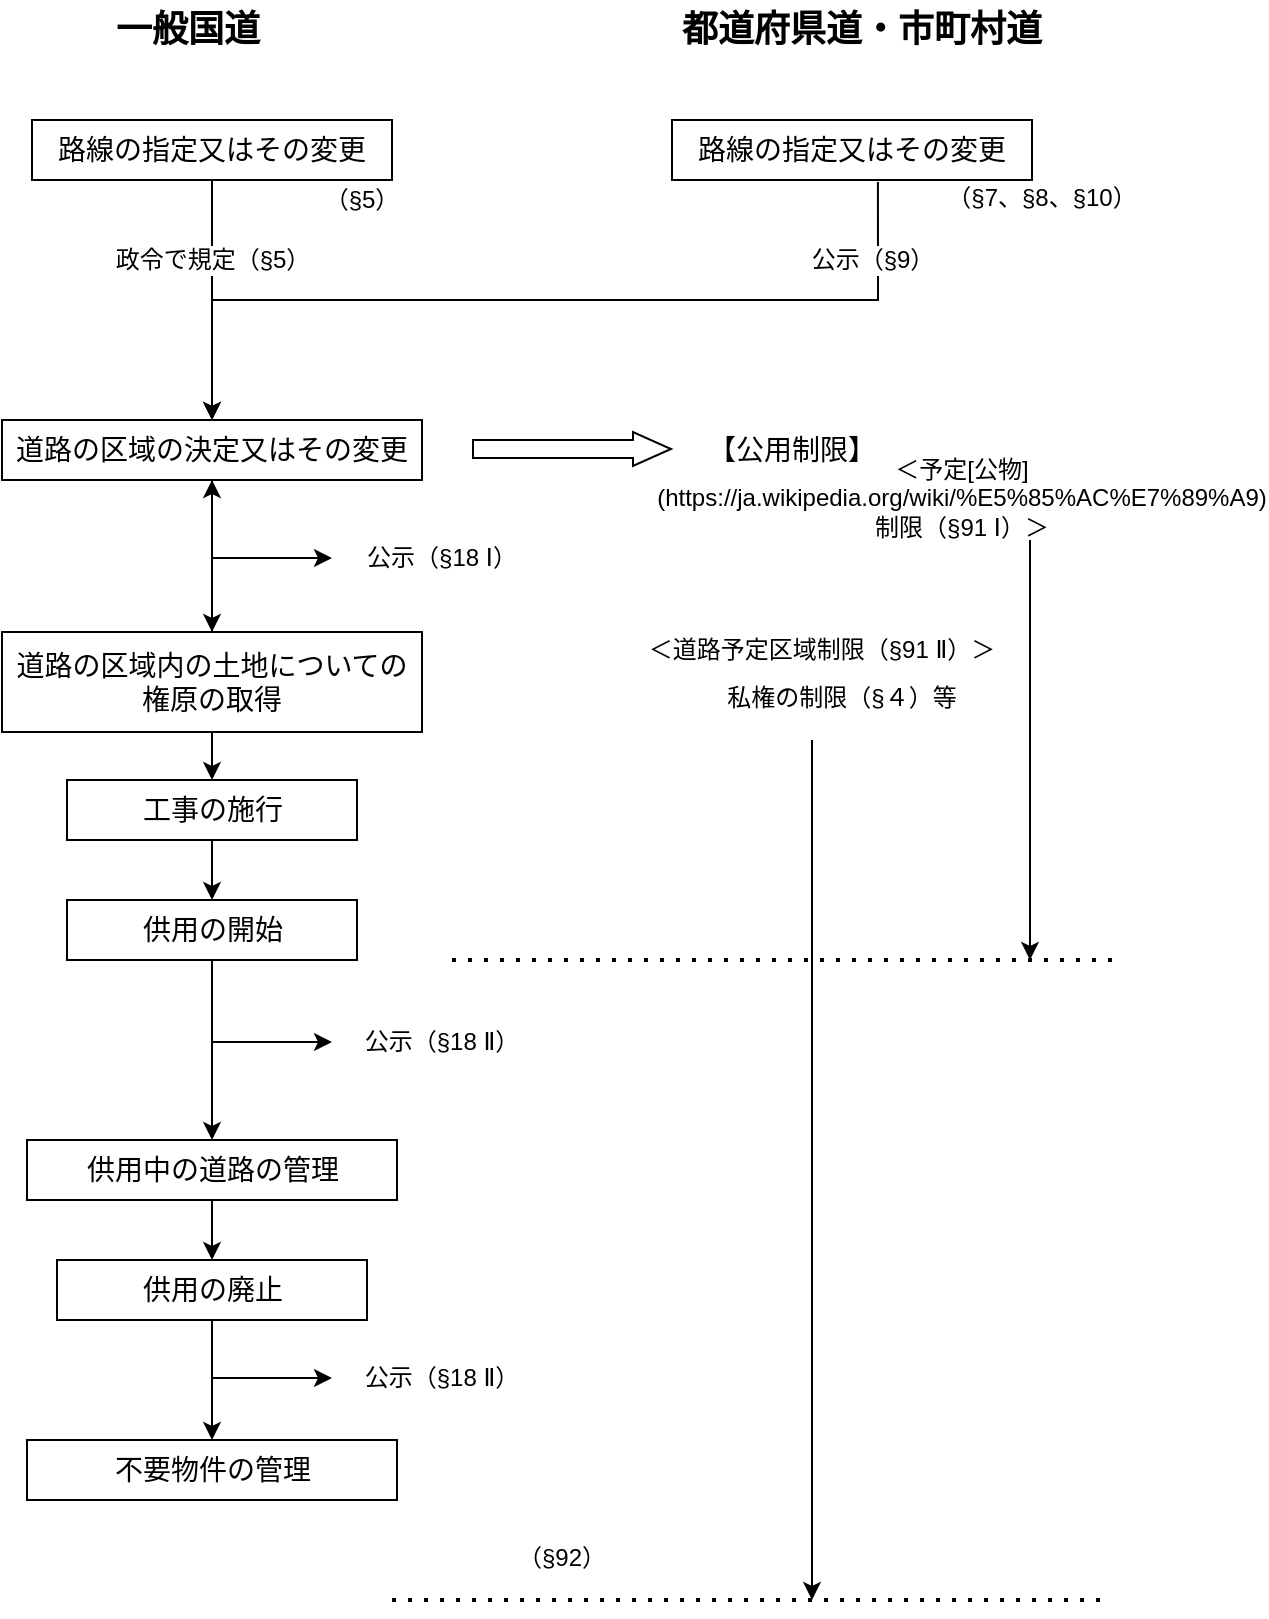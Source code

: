 <mxfile version="22.0.4" type="google">
  <diagram name="Page-1" id="LNDbYZr5bBlh9pclEteb">
    <mxGraphModel grid="1" page="1" gridSize="10" guides="1" tooltips="1" connect="1" arrows="1" fold="1" pageScale="1" pageWidth="750" pageHeight="869" math="0" shadow="0">
      <root>
        <mxCell id="0" />
        <mxCell id="1" parent="0" />
        <mxCell id="w_APZHpEXX284L3Ab1yA-1" value="一般国道" style="rounded=0;whiteSpace=wrap;html=1;fillColor=none;strokeColor=none;fontSize=18;fontStyle=1" vertex="1" parent="1">
          <mxGeometry x="157.5" y="30" width="120" height="30" as="geometry" />
        </mxCell>
        <mxCell id="w_APZHpEXX284L3Ab1yA-2" value="都道府県道・市町村道" style="rounded=0;whiteSpace=wrap;html=1;fillColor=none;strokeColor=none;fontSize=18;fontStyle=1" vertex="1" parent="1">
          <mxGeometry x="450" y="30" width="210" height="30" as="geometry" />
        </mxCell>
        <mxCell id="w_APZHpEXX284L3Ab1yA-3" value="路線の指定又はその変更" style="rounded=0;whiteSpace=wrap;html=1;fontSize=14;" vertex="1" parent="1">
          <mxGeometry x="140" y="90" width="180" height="30" as="geometry" />
        </mxCell>
        <mxCell id="w_APZHpEXX284L3Ab1yA-4" value="路線の指定又はその変更" style="rounded=0;whiteSpace=wrap;html=1;fontSize=14;" vertex="1" parent="1">
          <mxGeometry x="460" y="90" width="180" height="30" as="geometry" />
        </mxCell>
        <mxCell id="w_APZHpEXX284L3Ab1yA-5" value="道路の区域の決定又はその変更" style="rounded=0;whiteSpace=wrap;html=1;fontSize=14;" vertex="1" parent="1">
          <mxGeometry x="125" y="240" width="210" height="30" as="geometry" />
        </mxCell>
        <mxCell id="w_APZHpEXX284L3Ab1yA-28" value="" style="edgeStyle=orthogonalEdgeStyle;rounded=0;orthogonalLoop=1;jettySize=auto;html=1;" edge="1" parent="1" source="w_APZHpEXX284L3Ab1yA-6" target="w_APZHpEXX284L3Ab1yA-5">
          <mxGeometry relative="1" as="geometry" />
        </mxCell>
        <mxCell id="w_APZHpEXX284L3Ab1yA-6" value="道路の区域内の土地についての権原の取得" style="rounded=0;whiteSpace=wrap;html=1;fontSize=14;" vertex="1" parent="1">
          <mxGeometry x="125" y="346" width="210" height="50" as="geometry" />
        </mxCell>
        <mxCell id="w_APZHpEXX284L3Ab1yA-7" value="工事の施行" style="rounded=0;whiteSpace=wrap;html=1;fontSize=14;" vertex="1" parent="1">
          <mxGeometry x="157.5" y="420" width="145" height="30" as="geometry" />
        </mxCell>
        <mxCell id="w_APZHpEXX284L3Ab1yA-8" value="供用の開始" style="rounded=0;whiteSpace=wrap;html=1;fontSize=14;" vertex="1" parent="1">
          <mxGeometry x="157.5" y="480" width="145" height="30" as="geometry" />
        </mxCell>
        <mxCell id="w_APZHpEXX284L3Ab1yA-9" value="供用中の道路の管理" style="rounded=0;whiteSpace=wrap;html=1;fontSize=14;" vertex="1" parent="1">
          <mxGeometry x="137.5" y="600" width="185" height="30" as="geometry" />
        </mxCell>
        <mxCell id="w_APZHpEXX284L3Ab1yA-10" value="供用の廃止" style="rounded=0;whiteSpace=wrap;html=1;fontSize=14;" vertex="1" parent="1">
          <mxGeometry x="152.5" y="660" width="155" height="30" as="geometry" />
        </mxCell>
        <mxCell id="w_APZHpEXX284L3Ab1yA-11" value="不要物件の管理" style="rounded=0;whiteSpace=wrap;html=1;fontSize=14;" vertex="1" parent="1">
          <mxGeometry x="137.5" y="750" width="185" height="30" as="geometry" />
        </mxCell>
        <mxCell id="w_APZHpEXX284L3Ab1yA-12" value="" style="endArrow=classic;html=1;rounded=0;exitX=0.5;exitY=1;exitDx=0;exitDy=0;entryX=0.5;entryY=0;entryDx=0;entryDy=0;edgeStyle=orthogonalEdgeStyle;verticalAlign=bottom;spacing=0;labelPosition=center;verticalLabelPosition=top;align=center;" edge="1" parent="1" source="w_APZHpEXX284L3Ab1yA-3" target="w_APZHpEXX284L3Ab1yA-5">
          <mxGeometry relative="1" as="geometry">
            <mxPoint x="320" y="290" as="sourcePoint" />
            <mxPoint x="420" y="290" as="targetPoint" />
          </mxGeometry>
        </mxCell>
        <mxCell id="w_APZHpEXX284L3Ab1yA-13" value="政令で規定（§5）" style="edgeLabel;resizable=0;html=1;align=center;verticalAlign=middle;fontSize=12;" connectable="0" vertex="1" parent="w_APZHpEXX284L3Ab1yA-12">
          <mxGeometry relative="1" as="geometry">
            <mxPoint y="-20" as="offset" />
          </mxGeometry>
        </mxCell>
        <mxCell id="w_APZHpEXX284L3Ab1yA-14" value="" style="endArrow=classic;html=1;rounded=0;exitX=0.572;exitY=1.033;exitDx=0;exitDy=0;entryX=0.5;entryY=0;entryDx=0;entryDy=0;edgeStyle=orthogonalEdgeStyle;exitPerimeter=0;" edge="1" parent="1" source="w_APZHpEXX284L3Ab1yA-4" target="w_APZHpEXX284L3Ab1yA-5">
          <mxGeometry relative="1" as="geometry">
            <mxPoint x="740" y="160" as="sourcePoint" />
            <mxPoint x="420" y="280" as="targetPoint" />
          </mxGeometry>
        </mxCell>
        <mxCell id="w_APZHpEXX284L3Ab1yA-15" value="公示（§9）" style="edgeLabel;resizable=0;html=1;align=center;verticalAlign=middle;fontSize=12;" connectable="0" vertex="1" parent="w_APZHpEXX284L3Ab1yA-14">
          <mxGeometry relative="1" as="geometry">
            <mxPoint x="164" y="-20" as="offset" />
          </mxGeometry>
        </mxCell>
        <mxCell id="w_APZHpEXX284L3Ab1yA-16" value="（§5）" style="rounded=0;whiteSpace=wrap;html=1;fillColor=none;strokeColor=none;fontSize=12;fontStyle=0" vertex="1" parent="1">
          <mxGeometry x="270" y="122" width="70" height="16" as="geometry" />
        </mxCell>
        <mxCell id="w_APZHpEXX284L3Ab1yA-17" value="（§7、§8、§10）" style="rounded=0;whiteSpace=wrap;html=1;fillColor=none;strokeColor=none;fontSize=12;fontStyle=0" vertex="1" parent="1">
          <mxGeometry x="590" y="120" width="110" height="18" as="geometry" />
        </mxCell>
        <mxCell id="w_APZHpEXX284L3Ab1yA-18" value="【公用制限】" style="rounded=0;whiteSpace=wrap;html=1;fontSize=14;fontColor=default;strokeColor=none;fillColor=none;" vertex="1" parent="1">
          <mxGeometry x="460" y="240" width="120" height="30" as="geometry" />
        </mxCell>
        <mxCell id="w_APZHpEXX284L3Ab1yA-19" value="" style="shape=flexArrow;endArrow=classic;html=1;rounded=0;width=9;endSize=6;endWidth=7;" edge="1" parent="1">
          <mxGeometry width="50" height="50" relative="1" as="geometry">
            <mxPoint x="360" y="254.5" as="sourcePoint" />
            <mxPoint x="460" y="254.5" as="targetPoint" />
          </mxGeometry>
        </mxCell>
        <mxCell id="w_APZHpEXX284L3Ab1yA-20" value="＜予定[公物](https://ja.wikipedia.org/wiki/%E5%85%AC%E7%89%A9)制限（§91 Ⅰ）＞" style="rounded=0;whiteSpace=wrap;html=1;fillColor=none;strokeColor=none;fontSize=12;fontStyle=0" vertex="1" parent="1">
          <mxGeometry x="510" y="270" width="190" height="18" as="geometry" />
        </mxCell>
        <mxCell id="w_APZHpEXX284L3Ab1yA-21" value="＜道路予定区域制限（§91 Ⅱ）＞" style="rounded=0;whiteSpace=wrap;html=1;fillColor=none;strokeColor=none;fontSize=12;fontStyle=0" vertex="1" parent="1">
          <mxGeometry x="440" y="346" width="190" height="18" as="geometry" />
        </mxCell>
        <mxCell id="w_APZHpEXX284L3Ab1yA-22" value="私権の制限（§４）等" style="rounded=0;whiteSpace=wrap;html=1;fillColor=none;strokeColor=none;fontSize=12;fontStyle=0" vertex="1" parent="1">
          <mxGeometry x="450" y="370" width="190" height="18" as="geometry" />
        </mxCell>
        <mxCell id="w_APZHpEXX284L3Ab1yA-23" value="" style="endArrow=classic;html=1;rounded=0;" edge="1" parent="1" source="w_APZHpEXX284L3Ab1yA-5" target="w_APZHpEXX284L3Ab1yA-6">
          <mxGeometry width="50" height="50" relative="1" as="geometry">
            <mxPoint x="350" y="420" as="sourcePoint" />
            <mxPoint x="400" y="370" as="targetPoint" />
          </mxGeometry>
        </mxCell>
        <mxCell id="w_APZHpEXX284L3Ab1yA-24" value="公示（§18 Ⅰ）" style="rounded=0;whiteSpace=wrap;html=1;fillColor=none;strokeColor=none;fontSize=12;fontStyle=0" vertex="1" parent="1">
          <mxGeometry x="290" y="300" width="110" height="18" as="geometry" />
        </mxCell>
        <mxCell id="w_APZHpEXX284L3Ab1yA-25" value="" style="endArrow=classic;html=1;rounded=0;edgeStyle=orthogonalEdgeStyle;exitX=0.5;exitY=1;exitDx=0;exitDy=0;entryX=0;entryY=0.5;entryDx=0;entryDy=0;" edge="1" parent="1" source="w_APZHpEXX284L3Ab1yA-5" target="w_APZHpEXX284L3Ab1yA-24">
          <mxGeometry width="50" height="50" relative="1" as="geometry">
            <mxPoint x="240" y="280" as="sourcePoint" />
            <mxPoint x="240" y="356" as="targetPoint" />
          </mxGeometry>
        </mxCell>
        <mxCell id="w_APZHpEXX284L3Ab1yA-26" value="" style="endArrow=classic;html=1;rounded=0;entryX=0.5;entryY=0;entryDx=0;entryDy=0;exitX=0.5;exitY=1;exitDx=0;exitDy=0;" edge="1" parent="1" source="w_APZHpEXX284L3Ab1yA-6" target="w_APZHpEXX284L3Ab1yA-7">
          <mxGeometry width="50" height="50" relative="1" as="geometry">
            <mxPoint x="240" y="280" as="sourcePoint" />
            <mxPoint x="240" y="356" as="targetPoint" />
          </mxGeometry>
        </mxCell>
        <mxCell id="w_APZHpEXX284L3Ab1yA-27" value="" style="endArrow=classic;html=1;rounded=0;entryX=0.5;entryY=0;entryDx=0;entryDy=0;exitX=0.5;exitY=1;exitDx=0;exitDy=0;" edge="1" parent="1" source="w_APZHpEXX284L3Ab1yA-7" target="w_APZHpEXX284L3Ab1yA-8">
          <mxGeometry width="50" height="50" relative="1" as="geometry">
            <mxPoint x="240" y="406" as="sourcePoint" />
            <mxPoint x="240" y="460" as="targetPoint" />
          </mxGeometry>
        </mxCell>
        <mxCell id="w_APZHpEXX284L3Ab1yA-29" value="" style="endArrow=classic;html=1;rounded=0;entryX=0.5;entryY=0;entryDx=0;entryDy=0;" edge="1" parent="1" source="w_APZHpEXX284L3Ab1yA-8" target="w_APZHpEXX284L3Ab1yA-9">
          <mxGeometry width="50" height="50" relative="1" as="geometry">
            <mxPoint x="233" y="512" as="sourcePoint" />
            <mxPoint x="233" y="588" as="targetPoint" />
          </mxGeometry>
        </mxCell>
        <mxCell id="w_APZHpEXX284L3Ab1yA-30" value="公示（§18 Ⅱ）" style="rounded=0;whiteSpace=wrap;html=1;fillColor=none;strokeColor=none;fontSize=12;fontStyle=0" vertex="1" parent="1">
          <mxGeometry x="290" y="542" width="110" height="18" as="geometry" />
        </mxCell>
        <mxCell id="w_APZHpEXX284L3Ab1yA-32" value="" style="endArrow=classic;html=1;rounded=0;edgeStyle=orthogonalEdgeStyle;exitX=0.5;exitY=1;exitDx=0;exitDy=0;entryX=0;entryY=0.5;entryDx=0;entryDy=0;" edge="1" parent="1" source="w_APZHpEXX284L3Ab1yA-8" target="w_APZHpEXX284L3Ab1yA-30">
          <mxGeometry width="50" height="50" relative="1" as="geometry">
            <mxPoint x="350" y="420" as="sourcePoint" />
            <mxPoint x="400" y="370" as="targetPoint" />
          </mxGeometry>
        </mxCell>
        <mxCell id="w_APZHpEXX284L3Ab1yA-35" value="" style="endArrow=classic;html=1;rounded=0;exitX=0.5;exitY=1;exitDx=0;exitDy=0;entryX=0.5;entryY=0;entryDx=0;entryDy=0;" edge="1" parent="1" source="w_APZHpEXX284L3Ab1yA-9" target="w_APZHpEXX284L3Ab1yA-10">
          <mxGeometry width="50" height="50" relative="1" as="geometry">
            <mxPoint x="350" y="620" as="sourcePoint" />
            <mxPoint x="400" y="570" as="targetPoint" />
          </mxGeometry>
        </mxCell>
        <mxCell id="w_APZHpEXX284L3Ab1yA-36" value="" style="endArrow=classic;html=1;rounded=0;entryX=0.5;entryY=0;entryDx=0;entryDy=0;exitX=0.5;exitY=1;exitDx=0;exitDy=0;" edge="1" parent="1" source="w_APZHpEXX284L3Ab1yA-10" target="w_APZHpEXX284L3Ab1yA-11">
          <mxGeometry width="50" height="50" relative="1" as="geometry">
            <mxPoint x="240" y="650" as="sourcePoint" />
            <mxPoint x="240" y="725" as="targetPoint" />
          </mxGeometry>
        </mxCell>
        <mxCell id="w_APZHpEXX284L3Ab1yA-37" value="公示（§18 Ⅱ）" style="rounded=0;whiteSpace=wrap;html=1;fillColor=none;strokeColor=none;fontSize=12;fontStyle=0" vertex="1" parent="1">
          <mxGeometry x="290" y="710" width="110" height="18" as="geometry" />
        </mxCell>
        <mxCell id="w_APZHpEXX284L3Ab1yA-40" value="" style="endArrow=none;dashed=1;html=1;dashPattern=1 3;strokeWidth=2;rounded=0;" edge="1" parent="1">
          <mxGeometry width="50" height="50" relative="1" as="geometry">
            <mxPoint x="350" y="510" as="sourcePoint" />
            <mxPoint x="680" y="510" as="targetPoint" />
          </mxGeometry>
        </mxCell>
        <mxCell id="w_APZHpEXX284L3Ab1yA-41" value="" style="endArrow=none;dashed=1;html=1;dashPattern=1 3;strokeWidth=2;rounded=0;" edge="1" parent="1">
          <mxGeometry width="50" height="50" relative="1" as="geometry">
            <mxPoint x="320" y="830" as="sourcePoint" />
            <mxPoint x="680" y="830" as="targetPoint" />
          </mxGeometry>
        </mxCell>
        <mxCell id="w_APZHpEXX284L3Ab1yA-43" value="（§92）" style="rounded=0;whiteSpace=wrap;html=1;fillColor=none;strokeColor=none;fontSize=12;fontStyle=0" vertex="1" parent="1">
          <mxGeometry x="350" y="800" width="110" height="18" as="geometry" />
        </mxCell>
        <mxCell id="w_APZHpEXX284L3Ab1yA-44" value="" style="endArrow=classic;html=1;rounded=0;" edge="1" parent="1">
          <mxGeometry width="50" height="50" relative="1" as="geometry">
            <mxPoint x="530" y="400" as="sourcePoint" />
            <mxPoint x="530" y="830" as="targetPoint" />
          </mxGeometry>
        </mxCell>
        <mxCell id="w_APZHpEXX284L3Ab1yA-46" value="" style="endArrow=classic;html=1;rounded=0;" edge="1" parent="1">
          <mxGeometry width="50" height="50" relative="1" as="geometry">
            <mxPoint x="639" y="300" as="sourcePoint" />
            <mxPoint x="639" y="510" as="targetPoint" />
          </mxGeometry>
        </mxCell>
        <mxCell id="w_APZHpEXX284L3Ab1yA-47" value="" style="endArrow=classic;html=1;rounded=0;edgeStyle=orthogonalEdgeStyle;exitX=0.5;exitY=1;exitDx=0;exitDy=0;entryX=0;entryY=0.5;entryDx=0;entryDy=0;" edge="1" parent="1" source="w_APZHpEXX284L3Ab1yA-10" target="w_APZHpEXX284L3Ab1yA-37">
          <mxGeometry width="50" height="50" relative="1" as="geometry">
            <mxPoint x="350" y="620" as="sourcePoint" />
            <mxPoint x="400" y="570" as="targetPoint" />
          </mxGeometry>
        </mxCell>
      </root>
    </mxGraphModel>
  </diagram>
</mxfile>
